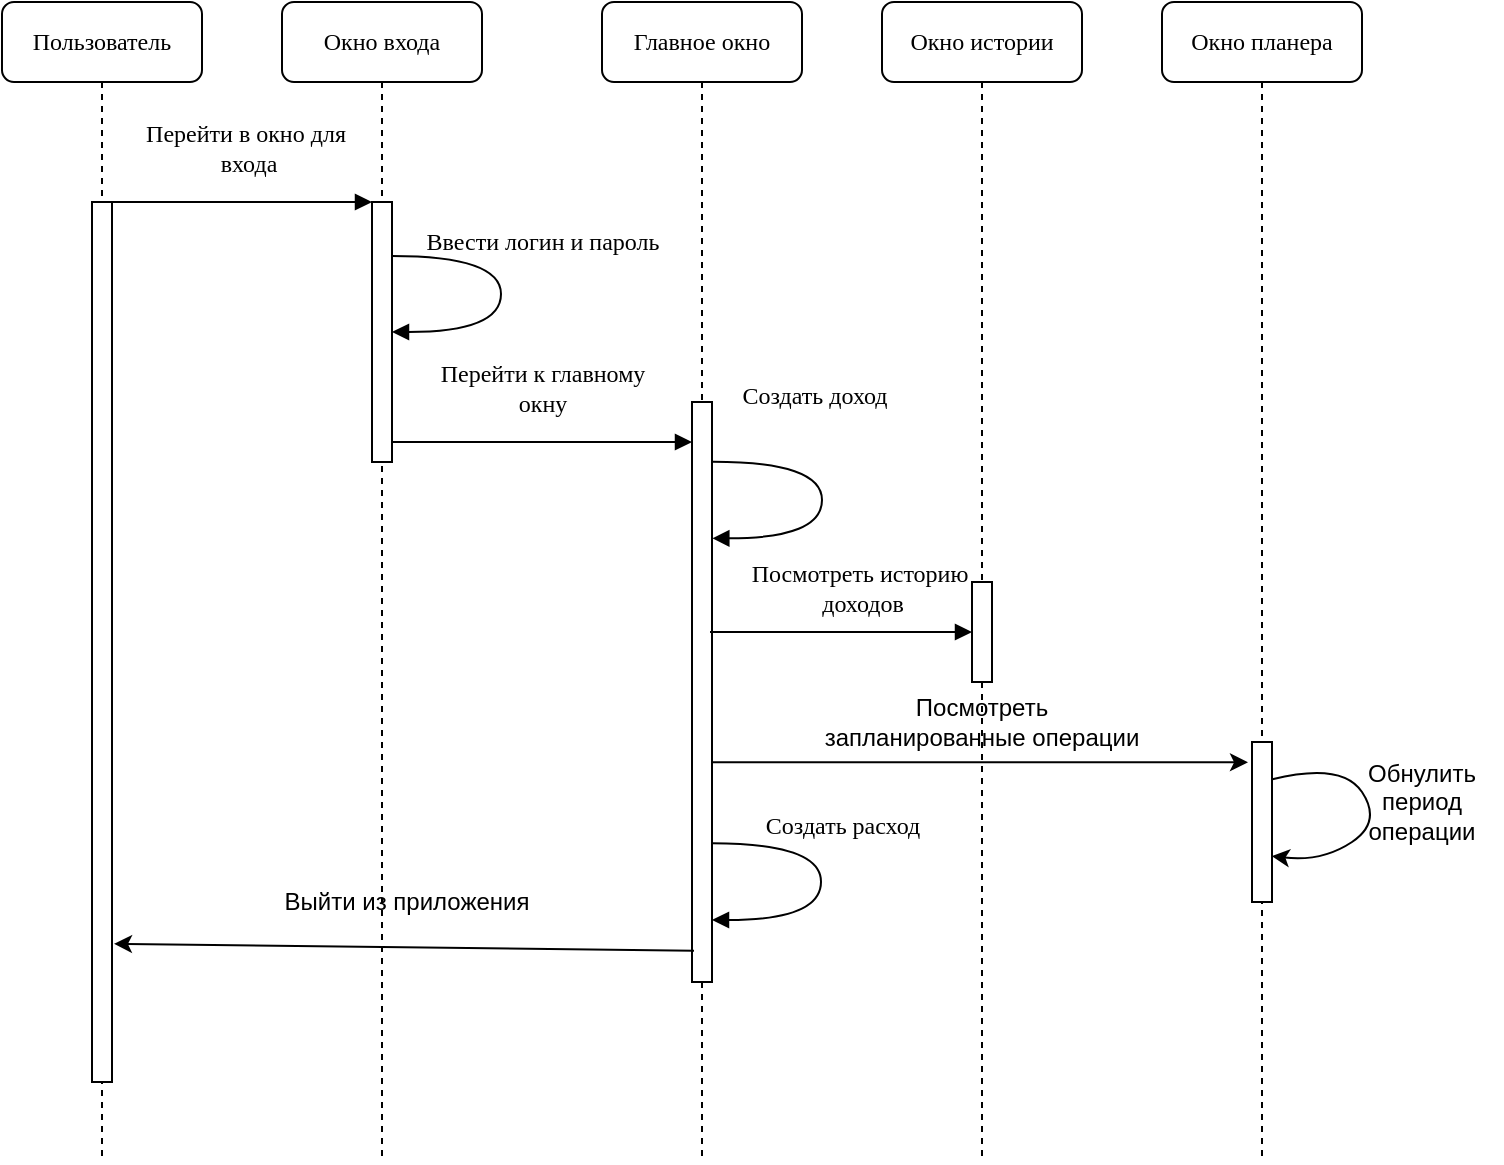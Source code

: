 <mxfile version="10.6.8" type="device"><diagram name="Page-1" id="13e1069c-82ec-6db2-03f1-153e76fe0fe0"><mxGraphModel dx="969" dy="592" grid="1" gridSize="10" guides="1" tooltips="1" connect="1" arrows="1" fold="1" page="1" pageScale="1" pageWidth="1100" pageHeight="850" background="#ffffff" math="0" shadow="0"><root><mxCell id="0"/><mxCell id="1" parent="0"/><mxCell id="7baba1c4bc27f4b0-2" value="Окно входа&lt;br&gt;" style="shape=umlLifeline;perimeter=lifelinePerimeter;whiteSpace=wrap;html=1;container=1;collapsible=0;recursiveResize=0;outlineConnect=0;rounded=1;shadow=0;comic=0;labelBackgroundColor=none;strokeColor=#000000;strokeWidth=1;fillColor=#FFFFFF;fontFamily=Verdana;fontSize=12;fontColor=#000000;align=center;" parent="1" vertex="1"><mxGeometry x="240" y="80" width="100" height="580" as="geometry"/></mxCell><mxCell id="7baba1c4bc27f4b0-10" value="" style="html=1;points=[];perimeter=orthogonalPerimeter;rounded=0;shadow=0;comic=0;labelBackgroundColor=none;strokeColor=#000000;strokeWidth=1;fillColor=#FFFFFF;fontFamily=Verdana;fontSize=12;fontColor=#000000;align=center;" parent="7baba1c4bc27f4b0-2" vertex="1"><mxGeometry x="45" y="100" width="10" height="130" as="geometry"/></mxCell><mxCell id="5OXxt4ZhsD3v1HzHB38p-4" value="Выйти из приложения&lt;br&gt;" style="text;html=1;strokeColor=none;fillColor=none;align=center;verticalAlign=middle;whiteSpace=wrap;rounded=0;" vertex="1" parent="7baba1c4bc27f4b0-2"><mxGeometry y="440" width="125" height="20" as="geometry"/></mxCell><mxCell id="7baba1c4bc27f4b0-3" value="Главное окно" style="shape=umlLifeline;perimeter=lifelinePerimeter;whiteSpace=wrap;html=1;container=1;collapsible=0;recursiveResize=0;outlineConnect=0;rounded=1;shadow=0;comic=0;labelBackgroundColor=none;strokeColor=#000000;strokeWidth=1;fillColor=#FFFFFF;fontFamily=Verdana;fontSize=12;fontColor=#000000;align=center;" parent="1" vertex="1"><mxGeometry x="400" y="80" width="100" height="580" as="geometry"/></mxCell><mxCell id="7baba1c4bc27f4b0-13" value="" style="html=1;points=[];perimeter=orthogonalPerimeter;rounded=0;shadow=0;comic=0;labelBackgroundColor=none;strokeColor=#000000;strokeWidth=1;fillColor=#FFFFFF;fontFamily=Verdana;fontSize=12;fontColor=#000000;align=center;" parent="7baba1c4bc27f4b0-3" vertex="1"><mxGeometry x="45" y="200" width="10" height="290" as="geometry"/></mxCell><mxCell id="7baba1c4bc27f4b0-4" value="Окно истории" style="shape=umlLifeline;perimeter=lifelinePerimeter;whiteSpace=wrap;html=1;container=1;collapsible=0;recursiveResize=0;outlineConnect=0;rounded=1;shadow=0;comic=0;labelBackgroundColor=none;strokeColor=#000000;strokeWidth=1;fillColor=#FFFFFF;fontFamily=Verdana;fontSize=12;fontColor=#000000;align=center;" parent="1" vertex="1"><mxGeometry x="540" y="80" width="100" height="580" as="geometry"/></mxCell><mxCell id="5OXxt4ZhsD3v1HzHB38p-11" value="Посмотреть запланированные операции" style="text;html=1;strokeColor=none;fillColor=none;align=center;verticalAlign=middle;whiteSpace=wrap;rounded=0;" vertex="1" parent="7baba1c4bc27f4b0-4"><mxGeometry x="-30" y="350" width="160" height="20" as="geometry"/></mxCell><mxCell id="7baba1c4bc27f4b0-5" value="Окно планера&lt;br&gt;" style="shape=umlLifeline;perimeter=lifelinePerimeter;whiteSpace=wrap;html=1;container=1;collapsible=0;recursiveResize=0;outlineConnect=0;rounded=1;shadow=0;comic=0;labelBackgroundColor=none;strokeColor=#000000;strokeWidth=1;fillColor=#FFFFFF;fontFamily=Verdana;fontSize=12;fontColor=#000000;align=center;" parent="1" vertex="1"><mxGeometry x="680" y="80" width="100" height="580" as="geometry"/></mxCell><mxCell id="7baba1c4bc27f4b0-19" value="" style="html=1;points=[];perimeter=orthogonalPerimeter;rounded=0;shadow=0;comic=0;labelBackgroundColor=none;strokeColor=#000000;strokeWidth=1;fillColor=#FFFFFF;fontFamily=Verdana;fontSize=12;fontColor=#000000;align=center;" parent="7baba1c4bc27f4b0-5" vertex="1"><mxGeometry x="45" y="370" width="10" height="80" as="geometry"/></mxCell><mxCell id="5OXxt4ZhsD3v1HzHB38p-12" value="" style="curved=1;endArrow=classic;html=1;exitX=1.02;exitY=0.233;exitDx=0;exitDy=0;exitPerimeter=0;entryX=0.98;entryY=0.713;entryDx=0;entryDy=0;entryPerimeter=0;" edge="1" parent="7baba1c4bc27f4b0-5" source="7baba1c4bc27f4b0-19" target="7baba1c4bc27f4b0-19"><mxGeometry width="50" height="50" relative="1" as="geometry"><mxPoint x="60" y="430" as="sourcePoint"/><mxPoint x="110" y="380" as="targetPoint"/><Array as="points"><mxPoint x="90" y="380"/><mxPoint x="110" y="410"/><mxPoint x="80" y="430"/></Array></mxGeometry></mxCell><mxCell id="7baba1c4bc27f4b0-8" value="Пользователь&lt;br&gt;" style="shape=umlLifeline;perimeter=lifelinePerimeter;whiteSpace=wrap;html=1;container=1;collapsible=0;recursiveResize=0;outlineConnect=0;rounded=1;shadow=0;comic=0;labelBackgroundColor=none;strokeColor=#000000;strokeWidth=1;fillColor=#FFFFFF;fontFamily=Verdana;fontSize=12;fontColor=#000000;align=center;" parent="1" vertex="1"><mxGeometry x="100" y="80" width="100" height="580" as="geometry"/></mxCell><mxCell id="7baba1c4bc27f4b0-9" value="" style="html=1;points=[];perimeter=orthogonalPerimeter;rounded=0;shadow=0;comic=0;labelBackgroundColor=none;strokeColor=#000000;strokeWidth=1;fillColor=#FFFFFF;fontFamily=Verdana;fontSize=12;fontColor=#000000;align=center;" parent="7baba1c4bc27f4b0-8" vertex="1"><mxGeometry x="45" y="100" width="10" height="440" as="geometry"/></mxCell><mxCell id="7baba1c4bc27f4b0-16" value="" style="html=1;points=[];perimeter=orthogonalPerimeter;rounded=0;shadow=0;comic=0;labelBackgroundColor=none;strokeColor=#000000;strokeWidth=1;fillColor=#FFFFFF;fontFamily=Verdana;fontSize=12;fontColor=#000000;align=center;" parent="1" vertex="1"><mxGeometry x="585" y="370" width="10" height="50" as="geometry"/></mxCell><mxCell id="7baba1c4bc27f4b0-17" value="Посмотреть историю&amp;nbsp;&lt;br&gt;доходов&lt;br&gt;" style="html=1;verticalAlign=bottom;endArrow=block;labelBackgroundColor=none;fontFamily=Verdana;fontSize=12;edgeStyle=elbowEdgeStyle;elbow=vertical;" parent="1" target="7baba1c4bc27f4b0-16" edge="1"><mxGeometry x="0.16" y="5" relative="1" as="geometry"><mxPoint x="454" y="395" as="sourcePoint"/><Array as="points"><mxPoint x="510" y="395"/><mxPoint x="480" y="370"/><mxPoint x="470" y="380"/><mxPoint x="470" y="328"/></Array><mxPoint as="offset"/></mxGeometry></mxCell><mxCell id="7baba1c4bc27f4b0-11" value="Перейти в окно для&amp;nbsp;&lt;br&gt;входа&lt;br&gt;" style="html=1;verticalAlign=bottom;endArrow=block;entryX=0;entryY=0;labelBackgroundColor=none;fontFamily=Verdana;fontSize=12;edgeStyle=elbowEdgeStyle;elbow=vertical;" parent="1" source="7baba1c4bc27f4b0-9" target="7baba1c4bc27f4b0-10" edge="1"><mxGeometry x="0.038" y="10" relative="1" as="geometry"><mxPoint x="220" y="190" as="sourcePoint"/><mxPoint as="offset"/></mxGeometry></mxCell><mxCell id="7baba1c4bc27f4b0-14" value="Перейти к главному&lt;br&gt;окну&lt;br&gt;" style="html=1;verticalAlign=bottom;endArrow=block;labelBackgroundColor=none;fontFamily=Verdana;fontSize=12;edgeStyle=elbowEdgeStyle;elbow=vertical;" parent="1" source="7baba1c4bc27f4b0-10" edge="1"><mxGeometry y="10" relative="1" as="geometry"><mxPoint x="370" y="200" as="sourcePoint"/><mxPoint x="445" y="300" as="targetPoint"/><Array as="points"><mxPoint x="370" y="300"/><mxPoint x="390" y="280"/></Array><mxPoint as="offset"/></mxGeometry></mxCell><mxCell id="5OXxt4ZhsD3v1HzHB38p-2" value="Ввести логин и пароль" style="html=1;verticalAlign=bottom;endArrow=block;labelBackgroundColor=none;fontFamily=Verdana;fontSize=12;elbow=vertical;edgeStyle=orthogonalEdgeStyle;curved=1;exitX=1.038;exitY=0.345;exitPerimeter=0;" edge="1" parent="1"><mxGeometry x="-0.237" y="20" relative="1" as="geometry"><mxPoint x="295" y="207" as="sourcePoint"/><mxPoint x="295" y="245" as="targetPoint"/><Array as="points"><mxPoint x="349.5" y="207"/><mxPoint x="349.5" y="245"/></Array><mxPoint as="offset"/></mxGeometry></mxCell><mxCell id="5OXxt4ZhsD3v1HzHB38p-3" value="" style="endArrow=classic;html=1;entryX=1.1;entryY=0.843;entryDx=0;entryDy=0;entryPerimeter=0;exitX=0.1;exitY=0.946;exitDx=0;exitDy=0;exitPerimeter=0;" edge="1" parent="1" source="7baba1c4bc27f4b0-13" target="7baba1c4bc27f4b0-9"><mxGeometry width="50" height="50" relative="1" as="geometry"><mxPoint x="100" y="730" as="sourcePoint"/><mxPoint x="150" y="680" as="targetPoint"/></mxGeometry></mxCell><mxCell id="5OXxt4ZhsD3v1HzHB38p-6" value="Создать доход" style="html=1;verticalAlign=bottom;endArrow=block;labelBackgroundColor=none;fontFamily=Verdana;fontSize=12;elbow=vertical;edgeStyle=orthogonalEdgeStyle;curved=1;exitX=1.038;exitY=0.345;exitPerimeter=0;" edge="1" parent="1"><mxGeometry x="-0.261" y="14" relative="1" as="geometry"><mxPoint x="455.167" y="309.833" as="sourcePoint"/><mxPoint x="455.167" y="348.167" as="targetPoint"/><Array as="points"><mxPoint x="510" y="310"/><mxPoint x="510" y="348"/></Array><mxPoint x="-4" y="-10" as="offset"/></mxGeometry></mxCell><mxCell id="5OXxt4ZhsD3v1HzHB38p-10" value="" style="endArrow=classic;html=1;entryX=-0.2;entryY=0.127;entryDx=0;entryDy=0;entryPerimeter=0;" edge="1" parent="1" source="7baba1c4bc27f4b0-13" target="7baba1c4bc27f4b0-19"><mxGeometry width="50" height="50" relative="1" as="geometry"><mxPoint x="570" y="510" as="sourcePoint"/><mxPoint x="620" y="460" as="targetPoint"/></mxGeometry></mxCell><mxCell id="5OXxt4ZhsD3v1HzHB38p-13" value="Обнулить период операции" style="text;html=1;strokeColor=none;fillColor=none;align=center;verticalAlign=middle;whiteSpace=wrap;rounded=0;" vertex="1" parent="1"><mxGeometry x="770" y="470" width="80" height="20" as="geometry"/></mxCell><mxCell id="5OXxt4ZhsD3v1HzHB38p-14" value="Создать расход" style="html=1;verticalAlign=bottom;endArrow=block;labelBackgroundColor=none;fontFamily=Verdana;fontSize=12;elbow=vertical;edgeStyle=orthogonalEdgeStyle;curved=1;exitX=1.038;exitY=0.345;exitPerimeter=0;" edge="1" parent="1"><mxGeometry x="-0.258" y="10" relative="1" as="geometry"><mxPoint x="455" y="500.667" as="sourcePoint"/><mxPoint x="455" y="539" as="targetPoint"/><Array as="points"><mxPoint x="509.5" y="500.5"/><mxPoint x="509.5" y="538.5"/></Array><mxPoint as="offset"/></mxGeometry></mxCell></root></mxGraphModel></diagram></mxfile>